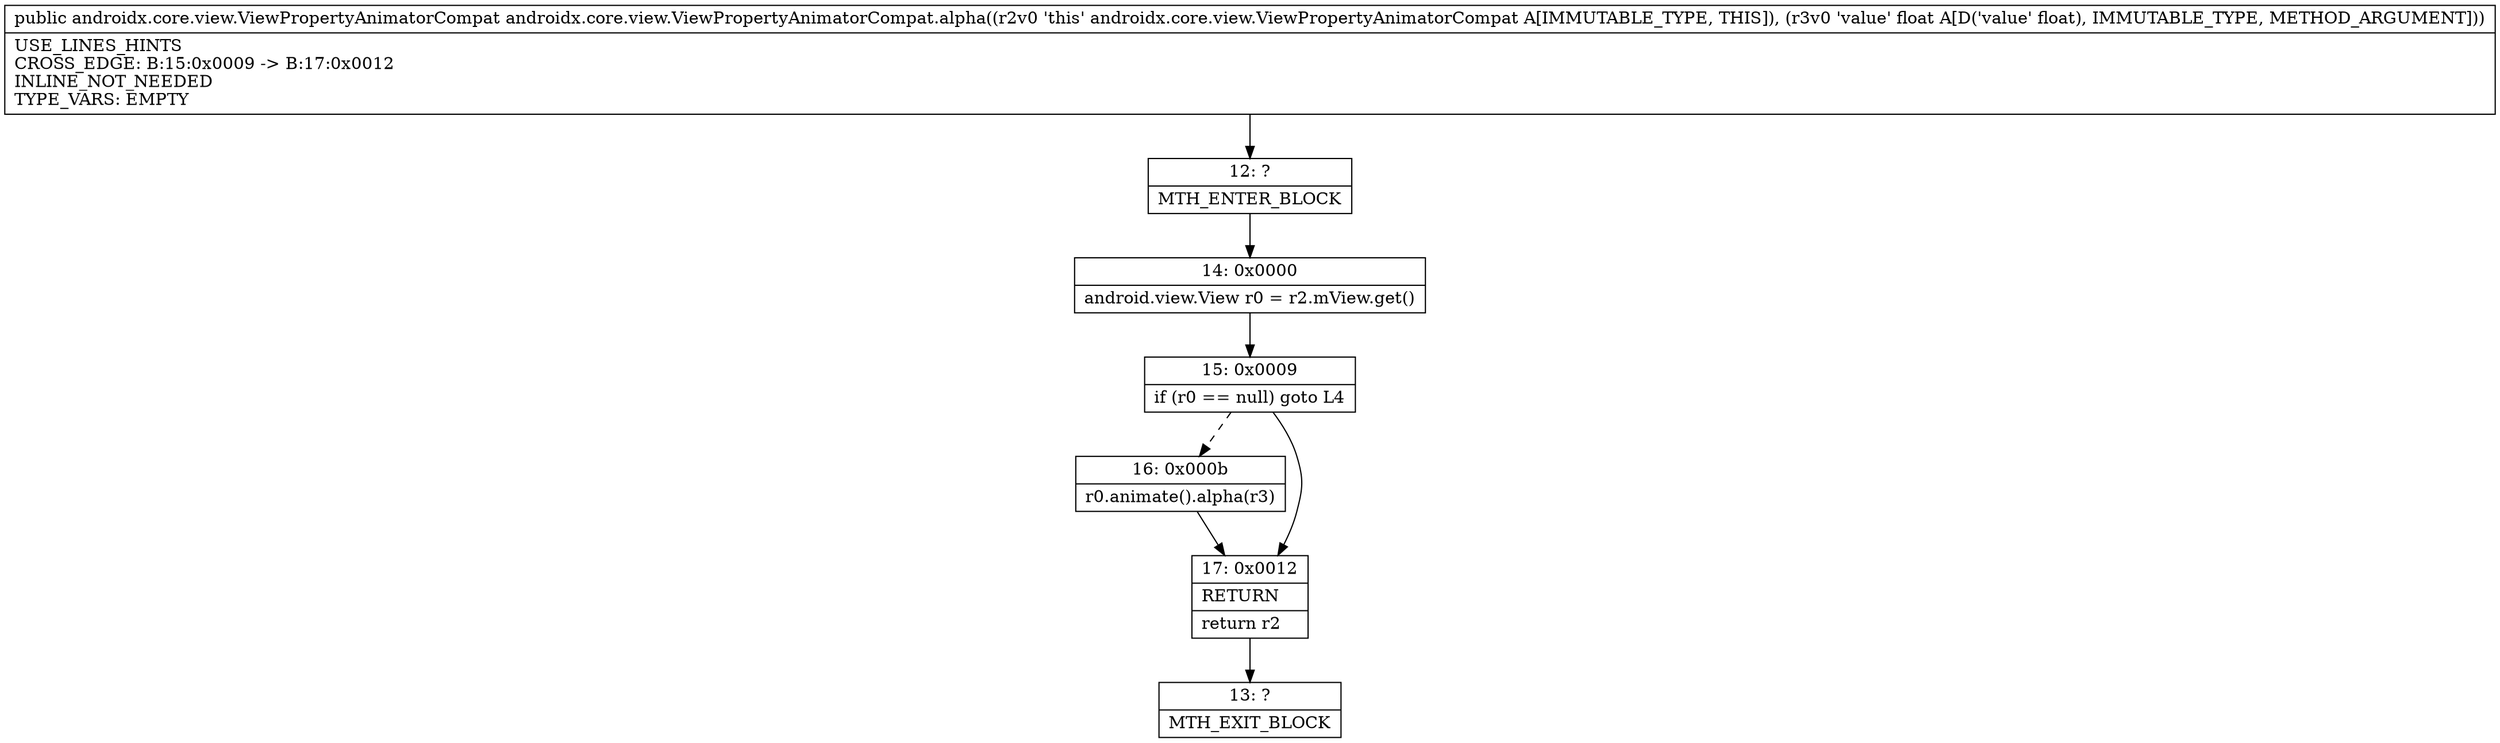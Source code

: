 digraph "CFG forandroidx.core.view.ViewPropertyAnimatorCompat.alpha(F)Landroidx\/core\/view\/ViewPropertyAnimatorCompat;" {
Node_12 [shape=record,label="{12\:\ ?|MTH_ENTER_BLOCK\l}"];
Node_14 [shape=record,label="{14\:\ 0x0000|android.view.View r0 = r2.mView.get()\l}"];
Node_15 [shape=record,label="{15\:\ 0x0009|if (r0 == null) goto L4\l}"];
Node_16 [shape=record,label="{16\:\ 0x000b|r0.animate().alpha(r3)\l}"];
Node_17 [shape=record,label="{17\:\ 0x0012|RETURN\l|return r2\l}"];
Node_13 [shape=record,label="{13\:\ ?|MTH_EXIT_BLOCK\l}"];
MethodNode[shape=record,label="{public androidx.core.view.ViewPropertyAnimatorCompat androidx.core.view.ViewPropertyAnimatorCompat.alpha((r2v0 'this' androidx.core.view.ViewPropertyAnimatorCompat A[IMMUTABLE_TYPE, THIS]), (r3v0 'value' float A[D('value' float), IMMUTABLE_TYPE, METHOD_ARGUMENT]))  | USE_LINES_HINTS\lCROSS_EDGE: B:15:0x0009 \-\> B:17:0x0012\lINLINE_NOT_NEEDED\lTYPE_VARS: EMPTY\l}"];
MethodNode -> Node_12;Node_12 -> Node_14;
Node_14 -> Node_15;
Node_15 -> Node_16[style=dashed];
Node_15 -> Node_17;
Node_16 -> Node_17;
Node_17 -> Node_13;
}

